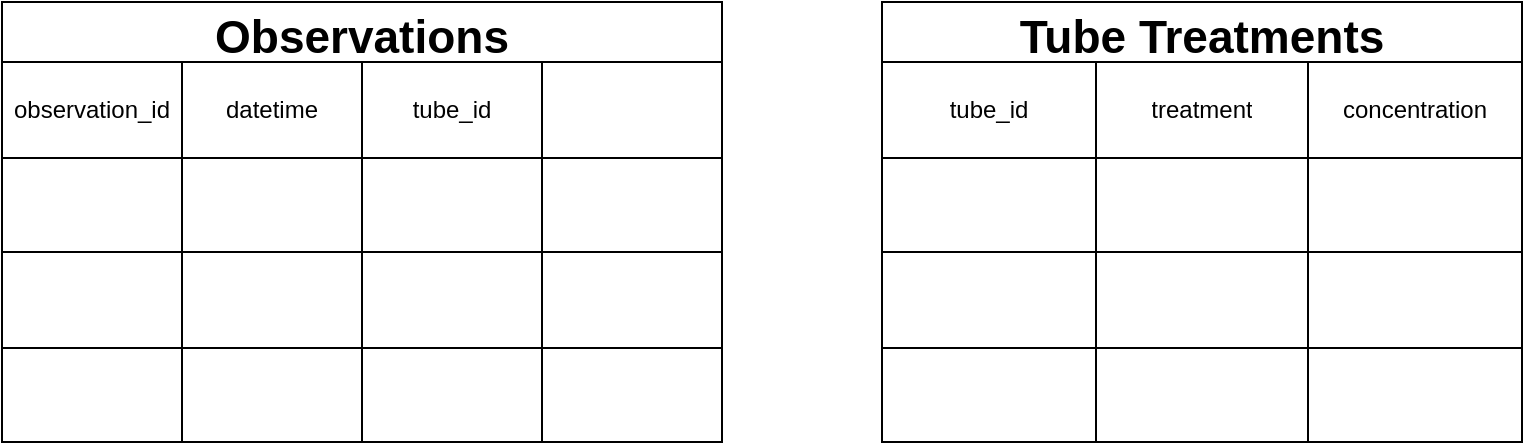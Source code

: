 <mxfile version="18.0.1" type="device"><diagram id="bcpp5MthiSsBJJc3Fnoh" name="Page-1"><mxGraphModel dx="1038" dy="649" grid="1" gridSize="10" guides="1" tooltips="1" connect="1" arrows="1" fold="1" page="1" pageScale="1" pageWidth="850" pageHeight="1100" math="0" shadow="0"><root><mxCell id="0"/><mxCell id="1" parent="0"/><mxCell id="-Z7AxZC0z3MFP3oSm0yA-1" value="Tube Treatments" style="shape=table;startSize=30;container=1;collapsible=0;childLayout=tableLayout;fontStyle=1;align=center;fontSize=23;" vertex="1" parent="1"><mxGeometry x="480" y="40" width="320" height="220" as="geometry"/></mxCell><mxCell id="-Z7AxZC0z3MFP3oSm0yA-2" value="" style="shape=tableRow;horizontal=0;startSize=0;swimlaneHead=0;swimlaneBody=0;top=0;left=0;bottom=0;right=0;collapsible=0;dropTarget=0;fillColor=none;points=[[0,0.5],[1,0.5]];portConstraint=eastwest;" vertex="1" parent="-Z7AxZC0z3MFP3oSm0yA-1"><mxGeometry y="30" width="320" height="48" as="geometry"/></mxCell><mxCell id="-Z7AxZC0z3MFP3oSm0yA-3" value="tube_id" style="shape=partialRectangle;html=1;whiteSpace=wrap;connectable=0;fillColor=none;top=0;left=0;bottom=0;right=0;overflow=hidden;" vertex="1" parent="-Z7AxZC0z3MFP3oSm0yA-2"><mxGeometry width="107" height="48" as="geometry"><mxRectangle width="107" height="48" as="alternateBounds"/></mxGeometry></mxCell><mxCell id="-Z7AxZC0z3MFP3oSm0yA-4" value="treatment" style="shape=partialRectangle;html=1;whiteSpace=wrap;connectable=0;fillColor=none;top=0;left=0;bottom=0;right=0;overflow=hidden;" vertex="1" parent="-Z7AxZC0z3MFP3oSm0yA-2"><mxGeometry x="107" width="106" height="48" as="geometry"><mxRectangle width="106" height="48" as="alternateBounds"/></mxGeometry></mxCell><mxCell id="-Z7AxZC0z3MFP3oSm0yA-5" value="concentration" style="shape=partialRectangle;html=1;whiteSpace=wrap;connectable=0;fillColor=none;top=0;left=0;bottom=0;right=0;overflow=hidden;" vertex="1" parent="-Z7AxZC0z3MFP3oSm0yA-2"><mxGeometry x="213" width="107" height="48" as="geometry"><mxRectangle width="107" height="48" as="alternateBounds"/></mxGeometry></mxCell><mxCell id="-Z7AxZC0z3MFP3oSm0yA-6" value="" style="shape=tableRow;horizontal=0;startSize=0;swimlaneHead=0;swimlaneBody=0;top=0;left=0;bottom=0;right=0;collapsible=0;dropTarget=0;fillColor=none;points=[[0,0.5],[1,0.5]];portConstraint=eastwest;" vertex="1" parent="-Z7AxZC0z3MFP3oSm0yA-1"><mxGeometry y="78" width="320" height="47" as="geometry"/></mxCell><mxCell id="-Z7AxZC0z3MFP3oSm0yA-7" value="" style="shape=partialRectangle;html=1;whiteSpace=wrap;connectable=0;fillColor=none;top=0;left=0;bottom=0;right=0;overflow=hidden;" vertex="1" parent="-Z7AxZC0z3MFP3oSm0yA-6"><mxGeometry width="107" height="47" as="geometry"><mxRectangle width="107" height="47" as="alternateBounds"/></mxGeometry></mxCell><mxCell id="-Z7AxZC0z3MFP3oSm0yA-8" value="" style="shape=partialRectangle;html=1;whiteSpace=wrap;connectable=0;fillColor=none;top=0;left=0;bottom=0;right=0;overflow=hidden;" vertex="1" parent="-Z7AxZC0z3MFP3oSm0yA-6"><mxGeometry x="107" width="106" height="47" as="geometry"><mxRectangle width="106" height="47" as="alternateBounds"/></mxGeometry></mxCell><mxCell id="-Z7AxZC0z3MFP3oSm0yA-9" value="" style="shape=partialRectangle;html=1;whiteSpace=wrap;connectable=0;fillColor=none;top=0;left=0;bottom=0;right=0;overflow=hidden;" vertex="1" parent="-Z7AxZC0z3MFP3oSm0yA-6"><mxGeometry x="213" width="107" height="47" as="geometry"><mxRectangle width="107" height="47" as="alternateBounds"/></mxGeometry></mxCell><mxCell id="-Z7AxZC0z3MFP3oSm0yA-10" value="" style="shape=tableRow;horizontal=0;startSize=0;swimlaneHead=0;swimlaneBody=0;top=0;left=0;bottom=0;right=0;collapsible=0;dropTarget=0;fillColor=none;points=[[0,0.5],[1,0.5]];portConstraint=eastwest;" vertex="1" parent="-Z7AxZC0z3MFP3oSm0yA-1"><mxGeometry y="125" width="320" height="48" as="geometry"/></mxCell><mxCell id="-Z7AxZC0z3MFP3oSm0yA-11" value="" style="shape=partialRectangle;html=1;whiteSpace=wrap;connectable=0;fillColor=none;top=0;left=0;bottom=0;right=0;overflow=hidden;" vertex="1" parent="-Z7AxZC0z3MFP3oSm0yA-10"><mxGeometry width="107" height="48" as="geometry"><mxRectangle width="107" height="48" as="alternateBounds"/></mxGeometry></mxCell><mxCell id="-Z7AxZC0z3MFP3oSm0yA-12" value="" style="shape=partialRectangle;html=1;whiteSpace=wrap;connectable=0;fillColor=none;top=0;left=0;bottom=0;right=0;overflow=hidden;" vertex="1" parent="-Z7AxZC0z3MFP3oSm0yA-10"><mxGeometry x="107" width="106" height="48" as="geometry"><mxRectangle width="106" height="48" as="alternateBounds"/></mxGeometry></mxCell><mxCell id="-Z7AxZC0z3MFP3oSm0yA-13" value="" style="shape=partialRectangle;html=1;whiteSpace=wrap;connectable=0;fillColor=none;top=0;left=0;bottom=0;right=0;overflow=hidden;" vertex="1" parent="-Z7AxZC0z3MFP3oSm0yA-10"><mxGeometry x="213" width="107" height="48" as="geometry"><mxRectangle width="107" height="48" as="alternateBounds"/></mxGeometry></mxCell><mxCell id="-Z7AxZC0z3MFP3oSm0yA-14" style="shape=tableRow;horizontal=0;startSize=0;swimlaneHead=0;swimlaneBody=0;top=0;left=0;bottom=0;right=0;collapsible=0;dropTarget=0;fillColor=none;points=[[0,0.5],[1,0.5]];portConstraint=eastwest;" vertex="1" parent="-Z7AxZC0z3MFP3oSm0yA-1"><mxGeometry y="173" width="320" height="47" as="geometry"/></mxCell><mxCell id="-Z7AxZC0z3MFP3oSm0yA-15" style="shape=partialRectangle;html=1;whiteSpace=wrap;connectable=0;fillColor=none;top=0;left=0;bottom=0;right=0;overflow=hidden;" vertex="1" parent="-Z7AxZC0z3MFP3oSm0yA-14"><mxGeometry width="107" height="47" as="geometry"><mxRectangle width="107" height="47" as="alternateBounds"/></mxGeometry></mxCell><mxCell id="-Z7AxZC0z3MFP3oSm0yA-16" style="shape=partialRectangle;html=1;whiteSpace=wrap;connectable=0;fillColor=none;top=0;left=0;bottom=0;right=0;overflow=hidden;" vertex="1" parent="-Z7AxZC0z3MFP3oSm0yA-14"><mxGeometry x="107" width="106" height="47" as="geometry"><mxRectangle width="106" height="47" as="alternateBounds"/></mxGeometry></mxCell><mxCell id="-Z7AxZC0z3MFP3oSm0yA-17" style="shape=partialRectangle;html=1;whiteSpace=wrap;connectable=0;fillColor=none;top=0;left=0;bottom=0;right=0;overflow=hidden;" vertex="1" parent="-Z7AxZC0z3MFP3oSm0yA-14"><mxGeometry x="213" width="107" height="47" as="geometry"><mxRectangle width="107" height="47" as="alternateBounds"/></mxGeometry></mxCell><mxCell id="-Z7AxZC0z3MFP3oSm0yA-18" value="Observations" style="shape=table;startSize=30;container=1;collapsible=0;childLayout=tableLayout;fontStyle=1;align=center;fontSize=23;" vertex="1" parent="1"><mxGeometry x="40" y="40" width="360" height="220" as="geometry"/></mxCell><mxCell id="-Z7AxZC0z3MFP3oSm0yA-19" value="" style="shape=tableRow;horizontal=0;startSize=0;swimlaneHead=0;swimlaneBody=0;top=0;left=0;bottom=0;right=0;collapsible=0;dropTarget=0;fillColor=none;points=[[0,0.5],[1,0.5]];portConstraint=eastwest;" vertex="1" parent="-Z7AxZC0z3MFP3oSm0yA-18"><mxGeometry y="30" width="360" height="48" as="geometry"/></mxCell><mxCell id="-Z7AxZC0z3MFP3oSm0yA-20" value="observation_id" style="shape=partialRectangle;html=1;whiteSpace=wrap;connectable=0;fillColor=none;top=0;left=0;bottom=0;right=0;overflow=hidden;" vertex="1" parent="-Z7AxZC0z3MFP3oSm0yA-19"><mxGeometry width="90" height="48" as="geometry"><mxRectangle width="90" height="48" as="alternateBounds"/></mxGeometry></mxCell><mxCell id="-Z7AxZC0z3MFP3oSm0yA-21" value="datetime" style="shape=partialRectangle;html=1;whiteSpace=wrap;connectable=0;fillColor=none;top=0;left=0;bottom=0;right=0;overflow=hidden;" vertex="1" parent="-Z7AxZC0z3MFP3oSm0yA-19"><mxGeometry x="90" width="90" height="48" as="geometry"><mxRectangle width="90" height="48" as="alternateBounds"/></mxGeometry></mxCell><mxCell id="-Z7AxZC0z3MFP3oSm0yA-22" value="tube_id" style="shape=partialRectangle;html=1;whiteSpace=wrap;connectable=0;fillColor=none;top=0;left=0;bottom=0;right=0;overflow=hidden;" vertex="1" parent="-Z7AxZC0z3MFP3oSm0yA-19"><mxGeometry x="180" width="90" height="48" as="geometry"><mxRectangle width="90" height="48" as="alternateBounds"/></mxGeometry></mxCell><mxCell id="-Z7AxZC0z3MFP3oSm0yA-35" style="shape=partialRectangle;html=1;whiteSpace=wrap;connectable=0;fillColor=none;top=0;left=0;bottom=0;right=0;overflow=hidden;" vertex="1" parent="-Z7AxZC0z3MFP3oSm0yA-19"><mxGeometry x="270" width="90" height="48" as="geometry"><mxRectangle width="90" height="48" as="alternateBounds"/></mxGeometry></mxCell><mxCell id="-Z7AxZC0z3MFP3oSm0yA-23" value="" style="shape=tableRow;horizontal=0;startSize=0;swimlaneHead=0;swimlaneBody=0;top=0;left=0;bottom=0;right=0;collapsible=0;dropTarget=0;fillColor=none;points=[[0,0.5],[1,0.5]];portConstraint=eastwest;" vertex="1" parent="-Z7AxZC0z3MFP3oSm0yA-18"><mxGeometry y="78" width="360" height="47" as="geometry"/></mxCell><mxCell id="-Z7AxZC0z3MFP3oSm0yA-24" value="" style="shape=partialRectangle;html=1;whiteSpace=wrap;connectable=0;fillColor=none;top=0;left=0;bottom=0;right=0;overflow=hidden;" vertex="1" parent="-Z7AxZC0z3MFP3oSm0yA-23"><mxGeometry width="90" height="47" as="geometry"><mxRectangle width="90" height="47" as="alternateBounds"/></mxGeometry></mxCell><mxCell id="-Z7AxZC0z3MFP3oSm0yA-25" value="" style="shape=partialRectangle;html=1;whiteSpace=wrap;connectable=0;fillColor=none;top=0;left=0;bottom=0;right=0;overflow=hidden;" vertex="1" parent="-Z7AxZC0z3MFP3oSm0yA-23"><mxGeometry x="90" width="90" height="47" as="geometry"><mxRectangle width="90" height="47" as="alternateBounds"/></mxGeometry></mxCell><mxCell id="-Z7AxZC0z3MFP3oSm0yA-26" value="" style="shape=partialRectangle;html=1;whiteSpace=wrap;connectable=0;fillColor=none;top=0;left=0;bottom=0;right=0;overflow=hidden;" vertex="1" parent="-Z7AxZC0z3MFP3oSm0yA-23"><mxGeometry x="180" width="90" height="47" as="geometry"><mxRectangle width="90" height="47" as="alternateBounds"/></mxGeometry></mxCell><mxCell id="-Z7AxZC0z3MFP3oSm0yA-36" style="shape=partialRectangle;html=1;whiteSpace=wrap;connectable=0;fillColor=none;top=0;left=0;bottom=0;right=0;overflow=hidden;" vertex="1" parent="-Z7AxZC0z3MFP3oSm0yA-23"><mxGeometry x="270" width="90" height="47" as="geometry"><mxRectangle width="90" height="47" as="alternateBounds"/></mxGeometry></mxCell><mxCell id="-Z7AxZC0z3MFP3oSm0yA-27" value="" style="shape=tableRow;horizontal=0;startSize=0;swimlaneHead=0;swimlaneBody=0;top=0;left=0;bottom=0;right=0;collapsible=0;dropTarget=0;fillColor=none;points=[[0,0.5],[1,0.5]];portConstraint=eastwest;" vertex="1" parent="-Z7AxZC0z3MFP3oSm0yA-18"><mxGeometry y="125" width="360" height="48" as="geometry"/></mxCell><mxCell id="-Z7AxZC0z3MFP3oSm0yA-28" value="" style="shape=partialRectangle;html=1;whiteSpace=wrap;connectable=0;fillColor=none;top=0;left=0;bottom=0;right=0;overflow=hidden;" vertex="1" parent="-Z7AxZC0z3MFP3oSm0yA-27"><mxGeometry width="90" height="48" as="geometry"><mxRectangle width="90" height="48" as="alternateBounds"/></mxGeometry></mxCell><mxCell id="-Z7AxZC0z3MFP3oSm0yA-29" value="" style="shape=partialRectangle;html=1;whiteSpace=wrap;connectable=0;fillColor=none;top=0;left=0;bottom=0;right=0;overflow=hidden;" vertex="1" parent="-Z7AxZC0z3MFP3oSm0yA-27"><mxGeometry x="90" width="90" height="48" as="geometry"><mxRectangle width="90" height="48" as="alternateBounds"/></mxGeometry></mxCell><mxCell id="-Z7AxZC0z3MFP3oSm0yA-30" value="" style="shape=partialRectangle;html=1;whiteSpace=wrap;connectable=0;fillColor=none;top=0;left=0;bottom=0;right=0;overflow=hidden;" vertex="1" parent="-Z7AxZC0z3MFP3oSm0yA-27"><mxGeometry x="180" width="90" height="48" as="geometry"><mxRectangle width="90" height="48" as="alternateBounds"/></mxGeometry></mxCell><mxCell id="-Z7AxZC0z3MFP3oSm0yA-37" style="shape=partialRectangle;html=1;whiteSpace=wrap;connectable=0;fillColor=none;top=0;left=0;bottom=0;right=0;overflow=hidden;" vertex="1" parent="-Z7AxZC0z3MFP3oSm0yA-27"><mxGeometry x="270" width="90" height="48" as="geometry"><mxRectangle width="90" height="48" as="alternateBounds"/></mxGeometry></mxCell><mxCell id="-Z7AxZC0z3MFP3oSm0yA-31" style="shape=tableRow;horizontal=0;startSize=0;swimlaneHead=0;swimlaneBody=0;top=0;left=0;bottom=0;right=0;collapsible=0;dropTarget=0;fillColor=none;points=[[0,0.5],[1,0.5]];portConstraint=eastwest;" vertex="1" parent="-Z7AxZC0z3MFP3oSm0yA-18"><mxGeometry y="173" width="360" height="47" as="geometry"/></mxCell><mxCell id="-Z7AxZC0z3MFP3oSm0yA-32" style="shape=partialRectangle;html=1;whiteSpace=wrap;connectable=0;fillColor=none;top=0;left=0;bottom=0;right=0;overflow=hidden;" vertex="1" parent="-Z7AxZC0z3MFP3oSm0yA-31"><mxGeometry width="90" height="47" as="geometry"><mxRectangle width="90" height="47" as="alternateBounds"/></mxGeometry></mxCell><mxCell id="-Z7AxZC0z3MFP3oSm0yA-33" style="shape=partialRectangle;html=1;whiteSpace=wrap;connectable=0;fillColor=none;top=0;left=0;bottom=0;right=0;overflow=hidden;" vertex="1" parent="-Z7AxZC0z3MFP3oSm0yA-31"><mxGeometry x="90" width="90" height="47" as="geometry"><mxRectangle width="90" height="47" as="alternateBounds"/></mxGeometry></mxCell><mxCell id="-Z7AxZC0z3MFP3oSm0yA-34" style="shape=partialRectangle;html=1;whiteSpace=wrap;connectable=0;fillColor=none;top=0;left=0;bottom=0;right=0;overflow=hidden;" vertex="1" parent="-Z7AxZC0z3MFP3oSm0yA-31"><mxGeometry x="180" width="90" height="47" as="geometry"><mxRectangle width="90" height="47" as="alternateBounds"/></mxGeometry></mxCell><mxCell id="-Z7AxZC0z3MFP3oSm0yA-38" style="shape=partialRectangle;html=1;whiteSpace=wrap;connectable=0;fillColor=none;top=0;left=0;bottom=0;right=0;overflow=hidden;" vertex="1" parent="-Z7AxZC0z3MFP3oSm0yA-31"><mxGeometry x="270" width="90" height="47" as="geometry"><mxRectangle width="90" height="47" as="alternateBounds"/></mxGeometry></mxCell></root></mxGraphModel></diagram></mxfile>
